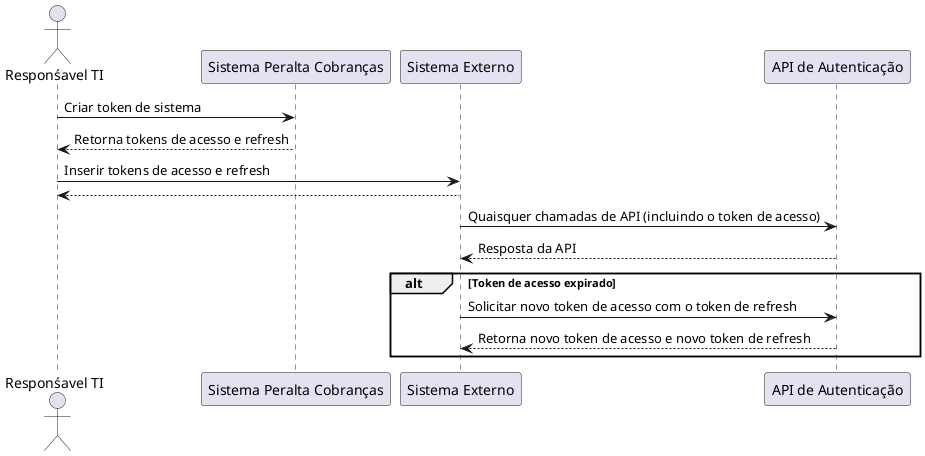@startuml

actor "Responśavel TI" as TI
participant "Sistema Peralta Cobranças" as Peralta
participant "Sistema Externo" as External
participant "API de Autenticação" as Auth

TI -> Peralta : Criar token de sistema
Peralta --> TI : Retorna tokens de acesso e refresh

TI -> External : Inserir tokens de acesso e refresh
External --> TI

External -> Auth : Quaisquer chamadas de API (incluindo o token de acesso)
Auth --> External : Resposta da API

alt Token de acesso expirado
    External -> Auth : Solicitar novo token de acesso com o token de refresh
    Auth --> External : Retorna novo token de acesso e novo token de refresh
end

@enduml
